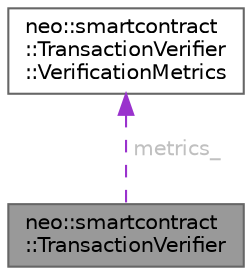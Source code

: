 digraph "neo::smartcontract::TransactionVerifier"
{
 // LATEX_PDF_SIZE
  bgcolor="transparent";
  edge [fontname=Helvetica,fontsize=10,labelfontname=Helvetica,labelfontsize=10];
  node [fontname=Helvetica,fontsize=10,shape=box,height=0.2,width=0.4];
  Node1 [id="Node000001",label="neo::smartcontract\l::TransactionVerifier",height=0.2,width=0.4,color="gray40", fillcolor="grey60", style="filled", fontcolor="black",tooltip="Transaction verifier."];
  Node2 -> Node1 [id="edge1_Node000001_Node000002",dir="back",color="darkorchid3",style="dashed",tooltip=" ",label=<<TABLE CELLBORDER="0" BORDER="0"><TR><TD VALIGN="top" ALIGN="LEFT" CELLPADDING="1" CELLSPACING="0">metrics_</TD></TR>
</TABLE>> ,fontcolor="grey" ];
  Node2 [id="Node000002",label="neo::smartcontract\l::TransactionVerifier\l::VerificationMetrics",height=0.2,width=0.4,color="gray40", fillcolor="white", style="filled",URL="$structneo_1_1smartcontract_1_1_transaction_verifier_1_1_verification_metrics.html",tooltip=" "];
}
